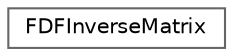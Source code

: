 digraph "Graphical Class Hierarchy"
{
 // INTERACTIVE_SVG=YES
 // LATEX_PDF_SIZE
  bgcolor="transparent";
  edge [fontname=Helvetica,fontsize=10,labelfontname=Helvetica,labelfontsize=10];
  node [fontname=Helvetica,fontsize=10,shape=box,height=0.2,width=0.4];
  rankdir="LR";
  Node0 [id="Node000000",label="FDFInverseMatrix",height=0.2,width=0.4,color="grey40", fillcolor="white", style="filled",URL="$d7/d5f/structFDFInverseMatrix.html",tooltip=" "];
}
